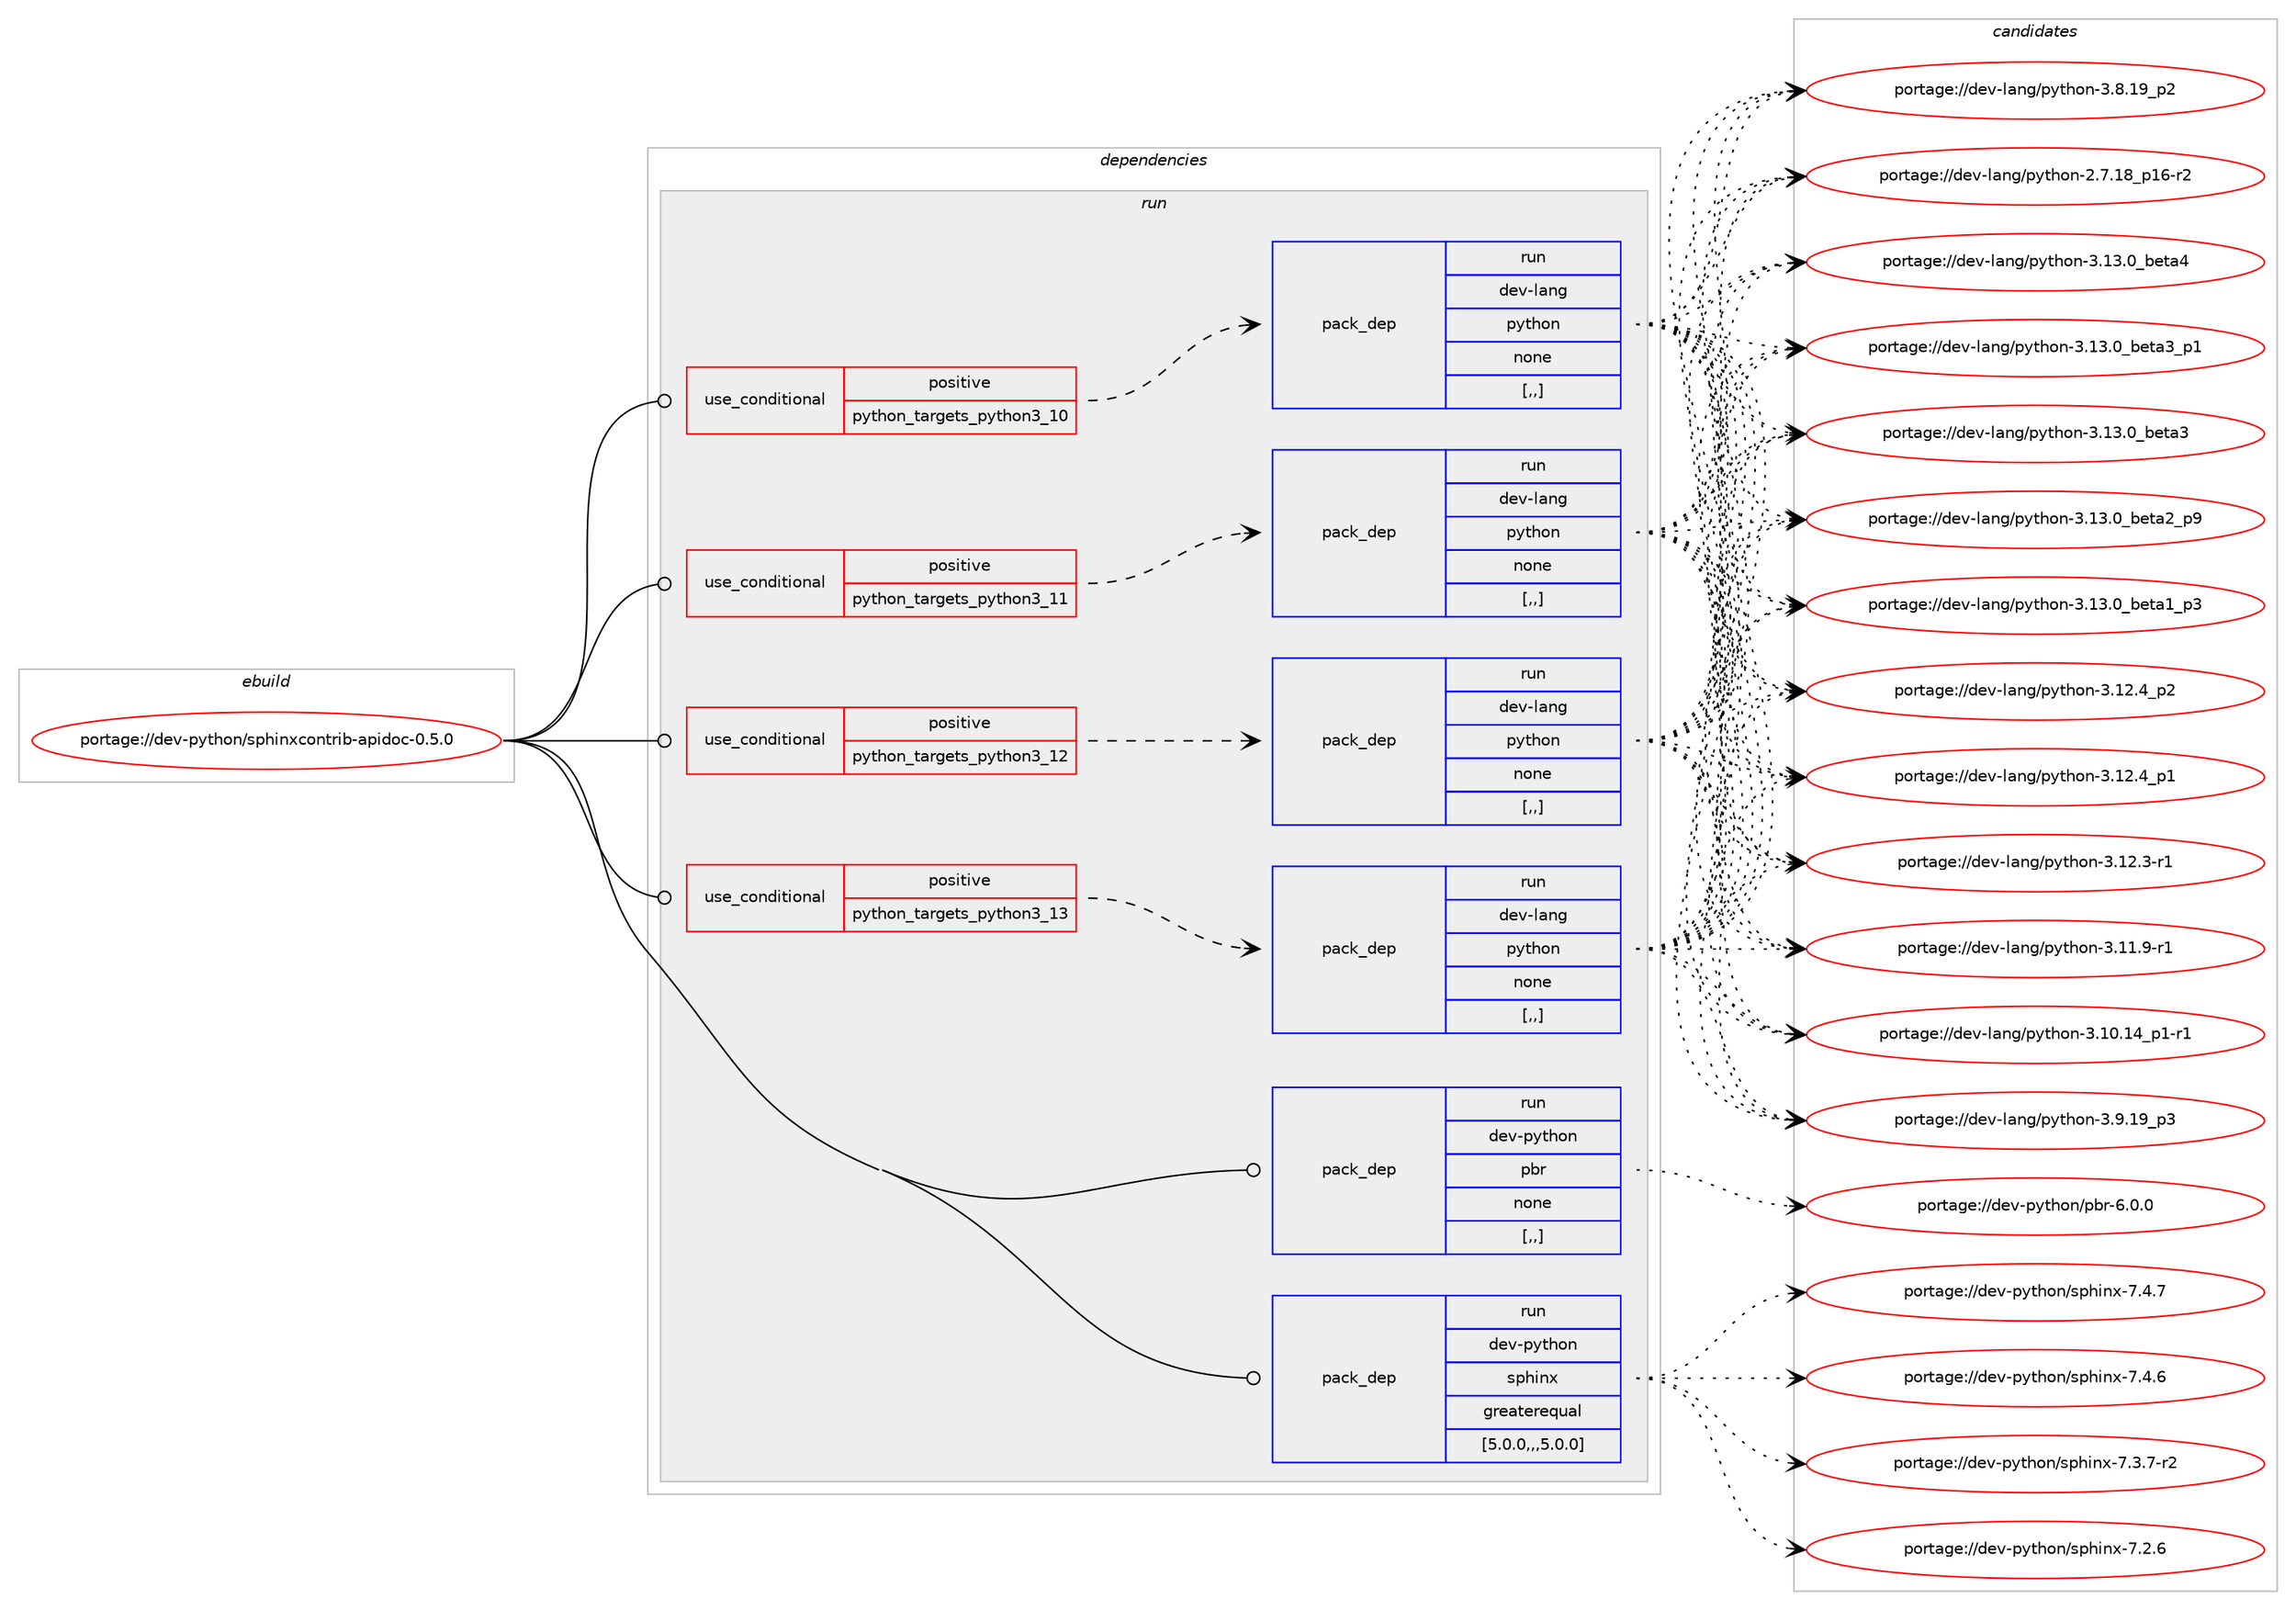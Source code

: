 digraph prolog {

# *************
# Graph options
# *************

newrank=true;
concentrate=true;
compound=true;
graph [rankdir=LR,fontname=Helvetica,fontsize=10,ranksep=1.5];#, ranksep=2.5, nodesep=0.2];
edge  [arrowhead=vee];
node  [fontname=Helvetica,fontsize=10];

# **********
# The ebuild
# **********

subgraph cluster_leftcol {
color=gray;
label=<<i>ebuild</i>>;
id [label="portage://dev-python/sphinxcontrib-apidoc-0.5.0", color=red, width=4, href="../dev-python/sphinxcontrib-apidoc-0.5.0.svg"];
}

# ****************
# The dependencies
# ****************

subgraph cluster_midcol {
color=gray;
label=<<i>dependencies</i>>;
subgraph cluster_compile {
fillcolor="#eeeeee";
style=filled;
label=<<i>compile</i>>;
}
subgraph cluster_compileandrun {
fillcolor="#eeeeee";
style=filled;
label=<<i>compile and run</i>>;
}
subgraph cluster_run {
fillcolor="#eeeeee";
style=filled;
label=<<i>run</i>>;
subgraph cond40192 {
dependency164951 [label=<<TABLE BORDER="0" CELLBORDER="1" CELLSPACING="0" CELLPADDING="4"><TR><TD ROWSPAN="3" CELLPADDING="10">use_conditional</TD></TR><TR><TD>positive</TD></TR><TR><TD>python_targets_python3_10</TD></TR></TABLE>>, shape=none, color=red];
subgraph pack123483 {
dependency164952 [label=<<TABLE BORDER="0" CELLBORDER="1" CELLSPACING="0" CELLPADDING="4" WIDTH="220"><TR><TD ROWSPAN="6" CELLPADDING="30">pack_dep</TD></TR><TR><TD WIDTH="110">run</TD></TR><TR><TD>dev-lang</TD></TR><TR><TD>python</TD></TR><TR><TD>none</TD></TR><TR><TD>[,,]</TD></TR></TABLE>>, shape=none, color=blue];
}
dependency164951:e -> dependency164952:w [weight=20,style="dashed",arrowhead="vee"];
}
id:e -> dependency164951:w [weight=20,style="solid",arrowhead="odot"];
subgraph cond40193 {
dependency164953 [label=<<TABLE BORDER="0" CELLBORDER="1" CELLSPACING="0" CELLPADDING="4"><TR><TD ROWSPAN="3" CELLPADDING="10">use_conditional</TD></TR><TR><TD>positive</TD></TR><TR><TD>python_targets_python3_11</TD></TR></TABLE>>, shape=none, color=red];
subgraph pack123484 {
dependency164954 [label=<<TABLE BORDER="0" CELLBORDER="1" CELLSPACING="0" CELLPADDING="4" WIDTH="220"><TR><TD ROWSPAN="6" CELLPADDING="30">pack_dep</TD></TR><TR><TD WIDTH="110">run</TD></TR><TR><TD>dev-lang</TD></TR><TR><TD>python</TD></TR><TR><TD>none</TD></TR><TR><TD>[,,]</TD></TR></TABLE>>, shape=none, color=blue];
}
dependency164953:e -> dependency164954:w [weight=20,style="dashed",arrowhead="vee"];
}
id:e -> dependency164953:w [weight=20,style="solid",arrowhead="odot"];
subgraph cond40194 {
dependency164955 [label=<<TABLE BORDER="0" CELLBORDER="1" CELLSPACING="0" CELLPADDING="4"><TR><TD ROWSPAN="3" CELLPADDING="10">use_conditional</TD></TR><TR><TD>positive</TD></TR><TR><TD>python_targets_python3_12</TD></TR></TABLE>>, shape=none, color=red];
subgraph pack123485 {
dependency164956 [label=<<TABLE BORDER="0" CELLBORDER="1" CELLSPACING="0" CELLPADDING="4" WIDTH="220"><TR><TD ROWSPAN="6" CELLPADDING="30">pack_dep</TD></TR><TR><TD WIDTH="110">run</TD></TR><TR><TD>dev-lang</TD></TR><TR><TD>python</TD></TR><TR><TD>none</TD></TR><TR><TD>[,,]</TD></TR></TABLE>>, shape=none, color=blue];
}
dependency164955:e -> dependency164956:w [weight=20,style="dashed",arrowhead="vee"];
}
id:e -> dependency164955:w [weight=20,style="solid",arrowhead="odot"];
subgraph cond40195 {
dependency164957 [label=<<TABLE BORDER="0" CELLBORDER="1" CELLSPACING="0" CELLPADDING="4"><TR><TD ROWSPAN="3" CELLPADDING="10">use_conditional</TD></TR><TR><TD>positive</TD></TR><TR><TD>python_targets_python3_13</TD></TR></TABLE>>, shape=none, color=red];
subgraph pack123486 {
dependency164958 [label=<<TABLE BORDER="0" CELLBORDER="1" CELLSPACING="0" CELLPADDING="4" WIDTH="220"><TR><TD ROWSPAN="6" CELLPADDING="30">pack_dep</TD></TR><TR><TD WIDTH="110">run</TD></TR><TR><TD>dev-lang</TD></TR><TR><TD>python</TD></TR><TR><TD>none</TD></TR><TR><TD>[,,]</TD></TR></TABLE>>, shape=none, color=blue];
}
dependency164957:e -> dependency164958:w [weight=20,style="dashed",arrowhead="vee"];
}
id:e -> dependency164957:w [weight=20,style="solid",arrowhead="odot"];
subgraph pack123487 {
dependency164959 [label=<<TABLE BORDER="0" CELLBORDER="1" CELLSPACING="0" CELLPADDING="4" WIDTH="220"><TR><TD ROWSPAN="6" CELLPADDING="30">pack_dep</TD></TR><TR><TD WIDTH="110">run</TD></TR><TR><TD>dev-python</TD></TR><TR><TD>pbr</TD></TR><TR><TD>none</TD></TR><TR><TD>[,,]</TD></TR></TABLE>>, shape=none, color=blue];
}
id:e -> dependency164959:w [weight=20,style="solid",arrowhead="odot"];
subgraph pack123488 {
dependency164960 [label=<<TABLE BORDER="0" CELLBORDER="1" CELLSPACING="0" CELLPADDING="4" WIDTH="220"><TR><TD ROWSPAN="6" CELLPADDING="30">pack_dep</TD></TR><TR><TD WIDTH="110">run</TD></TR><TR><TD>dev-python</TD></TR><TR><TD>sphinx</TD></TR><TR><TD>greaterequal</TD></TR><TR><TD>[5.0.0,,,5.0.0]</TD></TR></TABLE>>, shape=none, color=blue];
}
id:e -> dependency164960:w [weight=20,style="solid",arrowhead="odot"];
}
}

# **************
# The candidates
# **************

subgraph cluster_choices {
rank=same;
color=gray;
label=<<i>candidates</i>>;

subgraph choice123483 {
color=black;
nodesep=1;
choice1001011184510897110103471121211161041111104551464951464895981011169752 [label="portage://dev-lang/python-3.13.0_beta4", color=red, width=4,href="../dev-lang/python-3.13.0_beta4.svg"];
choice10010111845108971101034711212111610411111045514649514648959810111697519511249 [label="portage://dev-lang/python-3.13.0_beta3_p1", color=red, width=4,href="../dev-lang/python-3.13.0_beta3_p1.svg"];
choice1001011184510897110103471121211161041111104551464951464895981011169751 [label="portage://dev-lang/python-3.13.0_beta3", color=red, width=4,href="../dev-lang/python-3.13.0_beta3.svg"];
choice10010111845108971101034711212111610411111045514649514648959810111697509511257 [label="portage://dev-lang/python-3.13.0_beta2_p9", color=red, width=4,href="../dev-lang/python-3.13.0_beta2_p9.svg"];
choice10010111845108971101034711212111610411111045514649514648959810111697499511251 [label="portage://dev-lang/python-3.13.0_beta1_p3", color=red, width=4,href="../dev-lang/python-3.13.0_beta1_p3.svg"];
choice100101118451089711010347112121116104111110455146495046529511250 [label="portage://dev-lang/python-3.12.4_p2", color=red, width=4,href="../dev-lang/python-3.12.4_p2.svg"];
choice100101118451089711010347112121116104111110455146495046529511249 [label="portage://dev-lang/python-3.12.4_p1", color=red, width=4,href="../dev-lang/python-3.12.4_p1.svg"];
choice100101118451089711010347112121116104111110455146495046514511449 [label="portage://dev-lang/python-3.12.3-r1", color=red, width=4,href="../dev-lang/python-3.12.3-r1.svg"];
choice100101118451089711010347112121116104111110455146494946574511449 [label="portage://dev-lang/python-3.11.9-r1", color=red, width=4,href="../dev-lang/python-3.11.9-r1.svg"];
choice100101118451089711010347112121116104111110455146494846495295112494511449 [label="portage://dev-lang/python-3.10.14_p1-r1", color=red, width=4,href="../dev-lang/python-3.10.14_p1-r1.svg"];
choice100101118451089711010347112121116104111110455146574649579511251 [label="portage://dev-lang/python-3.9.19_p3", color=red, width=4,href="../dev-lang/python-3.9.19_p3.svg"];
choice100101118451089711010347112121116104111110455146564649579511250 [label="portage://dev-lang/python-3.8.19_p2", color=red, width=4,href="../dev-lang/python-3.8.19_p2.svg"];
choice100101118451089711010347112121116104111110455046554649569511249544511450 [label="portage://dev-lang/python-2.7.18_p16-r2", color=red, width=4,href="../dev-lang/python-2.7.18_p16-r2.svg"];
dependency164952:e -> choice1001011184510897110103471121211161041111104551464951464895981011169752:w [style=dotted,weight="100"];
dependency164952:e -> choice10010111845108971101034711212111610411111045514649514648959810111697519511249:w [style=dotted,weight="100"];
dependency164952:e -> choice1001011184510897110103471121211161041111104551464951464895981011169751:w [style=dotted,weight="100"];
dependency164952:e -> choice10010111845108971101034711212111610411111045514649514648959810111697509511257:w [style=dotted,weight="100"];
dependency164952:e -> choice10010111845108971101034711212111610411111045514649514648959810111697499511251:w [style=dotted,weight="100"];
dependency164952:e -> choice100101118451089711010347112121116104111110455146495046529511250:w [style=dotted,weight="100"];
dependency164952:e -> choice100101118451089711010347112121116104111110455146495046529511249:w [style=dotted,weight="100"];
dependency164952:e -> choice100101118451089711010347112121116104111110455146495046514511449:w [style=dotted,weight="100"];
dependency164952:e -> choice100101118451089711010347112121116104111110455146494946574511449:w [style=dotted,weight="100"];
dependency164952:e -> choice100101118451089711010347112121116104111110455146494846495295112494511449:w [style=dotted,weight="100"];
dependency164952:e -> choice100101118451089711010347112121116104111110455146574649579511251:w [style=dotted,weight="100"];
dependency164952:e -> choice100101118451089711010347112121116104111110455146564649579511250:w [style=dotted,weight="100"];
dependency164952:e -> choice100101118451089711010347112121116104111110455046554649569511249544511450:w [style=dotted,weight="100"];
}
subgraph choice123484 {
color=black;
nodesep=1;
choice1001011184510897110103471121211161041111104551464951464895981011169752 [label="portage://dev-lang/python-3.13.0_beta4", color=red, width=4,href="../dev-lang/python-3.13.0_beta4.svg"];
choice10010111845108971101034711212111610411111045514649514648959810111697519511249 [label="portage://dev-lang/python-3.13.0_beta3_p1", color=red, width=4,href="../dev-lang/python-3.13.0_beta3_p1.svg"];
choice1001011184510897110103471121211161041111104551464951464895981011169751 [label="portage://dev-lang/python-3.13.0_beta3", color=red, width=4,href="../dev-lang/python-3.13.0_beta3.svg"];
choice10010111845108971101034711212111610411111045514649514648959810111697509511257 [label="portage://dev-lang/python-3.13.0_beta2_p9", color=red, width=4,href="../dev-lang/python-3.13.0_beta2_p9.svg"];
choice10010111845108971101034711212111610411111045514649514648959810111697499511251 [label="portage://dev-lang/python-3.13.0_beta1_p3", color=red, width=4,href="../dev-lang/python-3.13.0_beta1_p3.svg"];
choice100101118451089711010347112121116104111110455146495046529511250 [label="portage://dev-lang/python-3.12.4_p2", color=red, width=4,href="../dev-lang/python-3.12.4_p2.svg"];
choice100101118451089711010347112121116104111110455146495046529511249 [label="portage://dev-lang/python-3.12.4_p1", color=red, width=4,href="../dev-lang/python-3.12.4_p1.svg"];
choice100101118451089711010347112121116104111110455146495046514511449 [label="portage://dev-lang/python-3.12.3-r1", color=red, width=4,href="../dev-lang/python-3.12.3-r1.svg"];
choice100101118451089711010347112121116104111110455146494946574511449 [label="portage://dev-lang/python-3.11.9-r1", color=red, width=4,href="../dev-lang/python-3.11.9-r1.svg"];
choice100101118451089711010347112121116104111110455146494846495295112494511449 [label="portage://dev-lang/python-3.10.14_p1-r1", color=red, width=4,href="../dev-lang/python-3.10.14_p1-r1.svg"];
choice100101118451089711010347112121116104111110455146574649579511251 [label="portage://dev-lang/python-3.9.19_p3", color=red, width=4,href="../dev-lang/python-3.9.19_p3.svg"];
choice100101118451089711010347112121116104111110455146564649579511250 [label="portage://dev-lang/python-3.8.19_p2", color=red, width=4,href="../dev-lang/python-3.8.19_p2.svg"];
choice100101118451089711010347112121116104111110455046554649569511249544511450 [label="portage://dev-lang/python-2.7.18_p16-r2", color=red, width=4,href="../dev-lang/python-2.7.18_p16-r2.svg"];
dependency164954:e -> choice1001011184510897110103471121211161041111104551464951464895981011169752:w [style=dotted,weight="100"];
dependency164954:e -> choice10010111845108971101034711212111610411111045514649514648959810111697519511249:w [style=dotted,weight="100"];
dependency164954:e -> choice1001011184510897110103471121211161041111104551464951464895981011169751:w [style=dotted,weight="100"];
dependency164954:e -> choice10010111845108971101034711212111610411111045514649514648959810111697509511257:w [style=dotted,weight="100"];
dependency164954:e -> choice10010111845108971101034711212111610411111045514649514648959810111697499511251:w [style=dotted,weight="100"];
dependency164954:e -> choice100101118451089711010347112121116104111110455146495046529511250:w [style=dotted,weight="100"];
dependency164954:e -> choice100101118451089711010347112121116104111110455146495046529511249:w [style=dotted,weight="100"];
dependency164954:e -> choice100101118451089711010347112121116104111110455146495046514511449:w [style=dotted,weight="100"];
dependency164954:e -> choice100101118451089711010347112121116104111110455146494946574511449:w [style=dotted,weight="100"];
dependency164954:e -> choice100101118451089711010347112121116104111110455146494846495295112494511449:w [style=dotted,weight="100"];
dependency164954:e -> choice100101118451089711010347112121116104111110455146574649579511251:w [style=dotted,weight="100"];
dependency164954:e -> choice100101118451089711010347112121116104111110455146564649579511250:w [style=dotted,weight="100"];
dependency164954:e -> choice100101118451089711010347112121116104111110455046554649569511249544511450:w [style=dotted,weight="100"];
}
subgraph choice123485 {
color=black;
nodesep=1;
choice1001011184510897110103471121211161041111104551464951464895981011169752 [label="portage://dev-lang/python-3.13.0_beta4", color=red, width=4,href="../dev-lang/python-3.13.0_beta4.svg"];
choice10010111845108971101034711212111610411111045514649514648959810111697519511249 [label="portage://dev-lang/python-3.13.0_beta3_p1", color=red, width=4,href="../dev-lang/python-3.13.0_beta3_p1.svg"];
choice1001011184510897110103471121211161041111104551464951464895981011169751 [label="portage://dev-lang/python-3.13.0_beta3", color=red, width=4,href="../dev-lang/python-3.13.0_beta3.svg"];
choice10010111845108971101034711212111610411111045514649514648959810111697509511257 [label="portage://dev-lang/python-3.13.0_beta2_p9", color=red, width=4,href="../dev-lang/python-3.13.0_beta2_p9.svg"];
choice10010111845108971101034711212111610411111045514649514648959810111697499511251 [label="portage://dev-lang/python-3.13.0_beta1_p3", color=red, width=4,href="../dev-lang/python-3.13.0_beta1_p3.svg"];
choice100101118451089711010347112121116104111110455146495046529511250 [label="portage://dev-lang/python-3.12.4_p2", color=red, width=4,href="../dev-lang/python-3.12.4_p2.svg"];
choice100101118451089711010347112121116104111110455146495046529511249 [label="portage://dev-lang/python-3.12.4_p1", color=red, width=4,href="../dev-lang/python-3.12.4_p1.svg"];
choice100101118451089711010347112121116104111110455146495046514511449 [label="portage://dev-lang/python-3.12.3-r1", color=red, width=4,href="../dev-lang/python-3.12.3-r1.svg"];
choice100101118451089711010347112121116104111110455146494946574511449 [label="portage://dev-lang/python-3.11.9-r1", color=red, width=4,href="../dev-lang/python-3.11.9-r1.svg"];
choice100101118451089711010347112121116104111110455146494846495295112494511449 [label="portage://dev-lang/python-3.10.14_p1-r1", color=red, width=4,href="../dev-lang/python-3.10.14_p1-r1.svg"];
choice100101118451089711010347112121116104111110455146574649579511251 [label="portage://dev-lang/python-3.9.19_p3", color=red, width=4,href="../dev-lang/python-3.9.19_p3.svg"];
choice100101118451089711010347112121116104111110455146564649579511250 [label="portage://dev-lang/python-3.8.19_p2", color=red, width=4,href="../dev-lang/python-3.8.19_p2.svg"];
choice100101118451089711010347112121116104111110455046554649569511249544511450 [label="portage://dev-lang/python-2.7.18_p16-r2", color=red, width=4,href="../dev-lang/python-2.7.18_p16-r2.svg"];
dependency164956:e -> choice1001011184510897110103471121211161041111104551464951464895981011169752:w [style=dotted,weight="100"];
dependency164956:e -> choice10010111845108971101034711212111610411111045514649514648959810111697519511249:w [style=dotted,weight="100"];
dependency164956:e -> choice1001011184510897110103471121211161041111104551464951464895981011169751:w [style=dotted,weight="100"];
dependency164956:e -> choice10010111845108971101034711212111610411111045514649514648959810111697509511257:w [style=dotted,weight="100"];
dependency164956:e -> choice10010111845108971101034711212111610411111045514649514648959810111697499511251:w [style=dotted,weight="100"];
dependency164956:e -> choice100101118451089711010347112121116104111110455146495046529511250:w [style=dotted,weight="100"];
dependency164956:e -> choice100101118451089711010347112121116104111110455146495046529511249:w [style=dotted,weight="100"];
dependency164956:e -> choice100101118451089711010347112121116104111110455146495046514511449:w [style=dotted,weight="100"];
dependency164956:e -> choice100101118451089711010347112121116104111110455146494946574511449:w [style=dotted,weight="100"];
dependency164956:e -> choice100101118451089711010347112121116104111110455146494846495295112494511449:w [style=dotted,weight="100"];
dependency164956:e -> choice100101118451089711010347112121116104111110455146574649579511251:w [style=dotted,weight="100"];
dependency164956:e -> choice100101118451089711010347112121116104111110455146564649579511250:w [style=dotted,weight="100"];
dependency164956:e -> choice100101118451089711010347112121116104111110455046554649569511249544511450:w [style=dotted,weight="100"];
}
subgraph choice123486 {
color=black;
nodesep=1;
choice1001011184510897110103471121211161041111104551464951464895981011169752 [label="portage://dev-lang/python-3.13.0_beta4", color=red, width=4,href="../dev-lang/python-3.13.0_beta4.svg"];
choice10010111845108971101034711212111610411111045514649514648959810111697519511249 [label="portage://dev-lang/python-3.13.0_beta3_p1", color=red, width=4,href="../dev-lang/python-3.13.0_beta3_p1.svg"];
choice1001011184510897110103471121211161041111104551464951464895981011169751 [label="portage://dev-lang/python-3.13.0_beta3", color=red, width=4,href="../dev-lang/python-3.13.0_beta3.svg"];
choice10010111845108971101034711212111610411111045514649514648959810111697509511257 [label="portage://dev-lang/python-3.13.0_beta2_p9", color=red, width=4,href="../dev-lang/python-3.13.0_beta2_p9.svg"];
choice10010111845108971101034711212111610411111045514649514648959810111697499511251 [label="portage://dev-lang/python-3.13.0_beta1_p3", color=red, width=4,href="../dev-lang/python-3.13.0_beta1_p3.svg"];
choice100101118451089711010347112121116104111110455146495046529511250 [label="portage://dev-lang/python-3.12.4_p2", color=red, width=4,href="../dev-lang/python-3.12.4_p2.svg"];
choice100101118451089711010347112121116104111110455146495046529511249 [label="portage://dev-lang/python-3.12.4_p1", color=red, width=4,href="../dev-lang/python-3.12.4_p1.svg"];
choice100101118451089711010347112121116104111110455146495046514511449 [label="portage://dev-lang/python-3.12.3-r1", color=red, width=4,href="../dev-lang/python-3.12.3-r1.svg"];
choice100101118451089711010347112121116104111110455146494946574511449 [label="portage://dev-lang/python-3.11.9-r1", color=red, width=4,href="../dev-lang/python-3.11.9-r1.svg"];
choice100101118451089711010347112121116104111110455146494846495295112494511449 [label="portage://dev-lang/python-3.10.14_p1-r1", color=red, width=4,href="../dev-lang/python-3.10.14_p1-r1.svg"];
choice100101118451089711010347112121116104111110455146574649579511251 [label="portage://dev-lang/python-3.9.19_p3", color=red, width=4,href="../dev-lang/python-3.9.19_p3.svg"];
choice100101118451089711010347112121116104111110455146564649579511250 [label="portage://dev-lang/python-3.8.19_p2", color=red, width=4,href="../dev-lang/python-3.8.19_p2.svg"];
choice100101118451089711010347112121116104111110455046554649569511249544511450 [label="portage://dev-lang/python-2.7.18_p16-r2", color=red, width=4,href="../dev-lang/python-2.7.18_p16-r2.svg"];
dependency164958:e -> choice1001011184510897110103471121211161041111104551464951464895981011169752:w [style=dotted,weight="100"];
dependency164958:e -> choice10010111845108971101034711212111610411111045514649514648959810111697519511249:w [style=dotted,weight="100"];
dependency164958:e -> choice1001011184510897110103471121211161041111104551464951464895981011169751:w [style=dotted,weight="100"];
dependency164958:e -> choice10010111845108971101034711212111610411111045514649514648959810111697509511257:w [style=dotted,weight="100"];
dependency164958:e -> choice10010111845108971101034711212111610411111045514649514648959810111697499511251:w [style=dotted,weight="100"];
dependency164958:e -> choice100101118451089711010347112121116104111110455146495046529511250:w [style=dotted,weight="100"];
dependency164958:e -> choice100101118451089711010347112121116104111110455146495046529511249:w [style=dotted,weight="100"];
dependency164958:e -> choice100101118451089711010347112121116104111110455146495046514511449:w [style=dotted,weight="100"];
dependency164958:e -> choice100101118451089711010347112121116104111110455146494946574511449:w [style=dotted,weight="100"];
dependency164958:e -> choice100101118451089711010347112121116104111110455146494846495295112494511449:w [style=dotted,weight="100"];
dependency164958:e -> choice100101118451089711010347112121116104111110455146574649579511251:w [style=dotted,weight="100"];
dependency164958:e -> choice100101118451089711010347112121116104111110455146564649579511250:w [style=dotted,weight="100"];
dependency164958:e -> choice100101118451089711010347112121116104111110455046554649569511249544511450:w [style=dotted,weight="100"];
}
subgraph choice123487 {
color=black;
nodesep=1;
choice100101118451121211161041111104711298114455446484648 [label="portage://dev-python/pbr-6.0.0", color=red, width=4,href="../dev-python/pbr-6.0.0.svg"];
dependency164959:e -> choice100101118451121211161041111104711298114455446484648:w [style=dotted,weight="100"];
}
subgraph choice123488 {
color=black;
nodesep=1;
choice1001011184511212111610411111047115112104105110120455546524655 [label="portage://dev-python/sphinx-7.4.7", color=red, width=4,href="../dev-python/sphinx-7.4.7.svg"];
choice1001011184511212111610411111047115112104105110120455546524654 [label="portage://dev-python/sphinx-7.4.6", color=red, width=4,href="../dev-python/sphinx-7.4.6.svg"];
choice10010111845112121116104111110471151121041051101204555465146554511450 [label="portage://dev-python/sphinx-7.3.7-r2", color=red, width=4,href="../dev-python/sphinx-7.3.7-r2.svg"];
choice1001011184511212111610411111047115112104105110120455546504654 [label="portage://dev-python/sphinx-7.2.6", color=red, width=4,href="../dev-python/sphinx-7.2.6.svg"];
dependency164960:e -> choice1001011184511212111610411111047115112104105110120455546524655:w [style=dotted,weight="100"];
dependency164960:e -> choice1001011184511212111610411111047115112104105110120455546524654:w [style=dotted,weight="100"];
dependency164960:e -> choice10010111845112121116104111110471151121041051101204555465146554511450:w [style=dotted,weight="100"];
dependency164960:e -> choice1001011184511212111610411111047115112104105110120455546504654:w [style=dotted,weight="100"];
}
}

}
